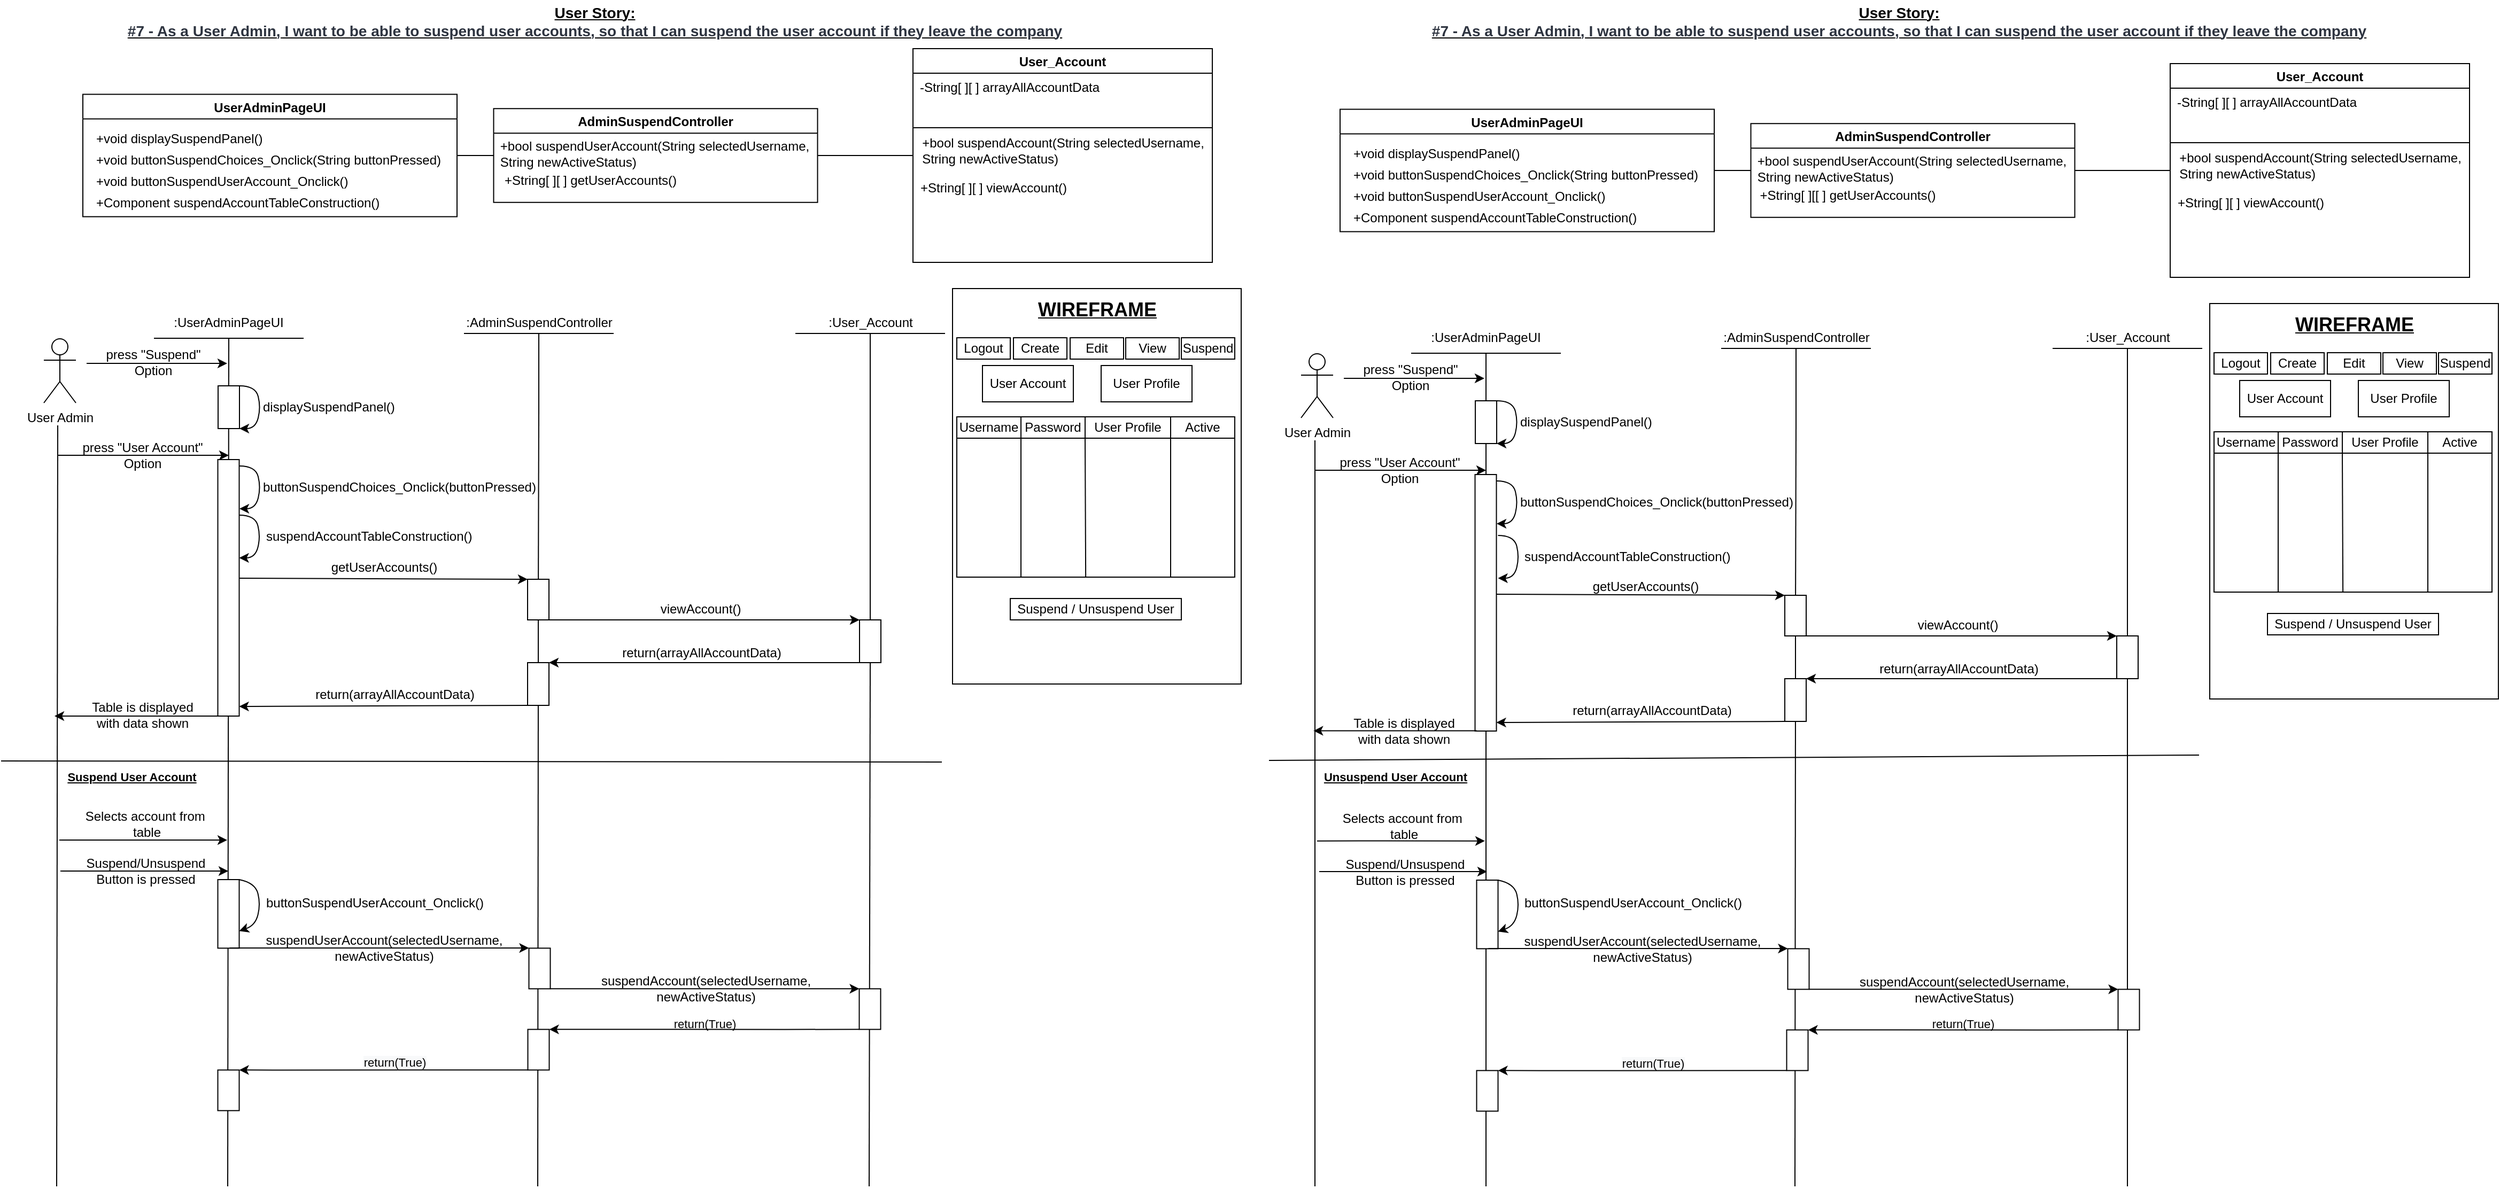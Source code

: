 <mxfile version="17.4.2" type="device"><diagram id="1YwtTbQ3Z7pTjlXF4-N0" name="Page-1"><mxGraphModel dx="1917" dy="1293" grid="1" gridSize="10" guides="1" tooltips="1" connect="1" arrows="1" fold="1" page="1" pageScale="1" pageWidth="1169" pageHeight="827" math="0" shadow="0"><root><mxCell id="0"/><mxCell id="1" parent="0"/><mxCell id="lbo1ZU1ED9_mDxwki7hF-27" value="" style="endArrow=none;html=1;rounded=0;entryX=0.5;entryY=0.982;entryDx=0;entryDy=0;entryPerimeter=0;" parent="1" target="2mpfqBum-VXEb8a90Y3f-54" edge="1"><mxGeometry width="50" height="50" relative="1" as="geometry"><mxPoint x="812" y="1120" as="sourcePoint"/><mxPoint x="813" y="321.64" as="targetPoint"/></mxGeometry></mxCell><mxCell id="lbo1ZU1ED9_mDxwki7hF-29" value="" style="endArrow=none;html=1;rounded=0;startArrow=none;" parent="1" target="2mpfqBum-VXEb8a90Y3f-57" edge="1"><mxGeometry width="50" height="50" relative="1" as="geometry"><mxPoint x="502" y="1120" as="sourcePoint"/><mxPoint x="502.509" y="539.0" as="targetPoint"/></mxGeometry></mxCell><mxCell id="FNsslEbhDlVYFLrhWBJ4-193" value="" style="endArrow=none;html=1;rounded=0;startArrow=none;" parent="1" source="2mpfqBum-VXEb8a90Y3f-49" edge="1"><mxGeometry width="50" height="50" relative="1" as="geometry"><mxPoint x="503" y="1530" as="sourcePoint"/><mxPoint x="503" y="392" as="targetPoint"/></mxGeometry></mxCell><mxCell id="haLUxBjH6cShnl7Ug6Ql-2" value="UserAdminPageUI" style="swimlane;" parent="1" vertex="1"><mxGeometry x="76.5" y="98.26" width="350" height="114.5" as="geometry"/></mxCell><mxCell id="haLUxBjH6cShnl7Ug6Ql-16" value="+void displaySuspendPanel()" style="text;html=1;align=left;verticalAlign=middle;resizable=0;points=[];autosize=1;strokeColor=none;fillColor=none;" parent="haLUxBjH6cShnl7Ug6Ql-2" vertex="1"><mxGeometry x="10" y="31.74" width="170" height="20" as="geometry"/></mxCell><mxCell id="FNsslEbhDlVYFLrhWBJ4-172" value="+void buttonSuspendUserAccount_Onclick()" style="text;html=1;align=left;verticalAlign=middle;resizable=0;points=[];autosize=1;strokeColor=none;fillColor=none;" parent="haLUxBjH6cShnl7Ug6Ql-2" vertex="1"><mxGeometry x="10" y="71.74" width="250" height="20" as="geometry"/></mxCell><mxCell id="ZnJsaOs-VbaiI1nwX9bL-1" value="+void buttonSuspendChoices_Onclick(String buttonPressed)" style="text;html=1;align=left;verticalAlign=middle;resizable=0;points=[];autosize=1;strokeColor=none;fillColor=none;" parent="haLUxBjH6cShnl7Ug6Ql-2" vertex="1"><mxGeometry x="10" y="51.74" width="340" height="20" as="geometry"/></mxCell><mxCell id="FNsslEbhDlVYFLrhWBJ4-34" value="+Component suspendAccountTableConstruction()" style="text;html=1;align=left;verticalAlign=middle;resizable=0;points=[];autosize=1;strokeColor=none;fillColor=none;" parent="haLUxBjH6cShnl7Ug6Ql-2" vertex="1"><mxGeometry x="10" y="91.74" width="280" height="20" as="geometry"/></mxCell><mxCell id="haLUxBjH6cShnl7Ug6Ql-3" value="AdminSuspendController" style="swimlane;" parent="1" vertex="1"><mxGeometry x="460.75" y="111.62" width="303" height="87.77" as="geometry"/></mxCell><mxCell id="FNsslEbhDlVYFLrhWBJ4-1" value="&lt;div style=&quot;text-align: left&quot;&gt;+bool suspendUserAccount(String selectedUsername,&lt;/div&gt;&lt;div style=&quot;text-align: left&quot;&gt;String newActiveStatus)&lt;/div&gt;" style="text;html=1;align=center;verticalAlign=middle;resizable=0;points=[];autosize=1;strokeColor=none;fillColor=none;" parent="haLUxBjH6cShnl7Ug6Ql-3" vertex="1"><mxGeometry y="27.75" width="300" height="30" as="geometry"/></mxCell><mxCell id="lbo1ZU1ED9_mDxwki7hF-7" value="&lt;div style=&quot;text-align: left&quot;&gt;+String[ ][ ] getUserAccounts()&lt;/div&gt;" style="text;html=1;align=center;verticalAlign=middle;resizable=0;points=[];autosize=1;strokeColor=none;fillColor=none;" parent="haLUxBjH6cShnl7Ug6Ql-3" vertex="1"><mxGeometry y="57.75" width="180" height="20" as="geometry"/></mxCell><mxCell id="haLUxBjH6cShnl7Ug6Ql-25" value="" style="endArrow=none;html=1;rounded=0;exitX=1;exitY=0.5;exitDx=0;exitDy=0;entryX=0;entryY=0.5;entryDx=0;entryDy=0;" parent="1" source="haLUxBjH6cShnl7Ug6Ql-2" target="haLUxBjH6cShnl7Ug6Ql-3" edge="1"><mxGeometry width="50" height="50" relative="1" as="geometry"><mxPoint x="570" y="371" as="sourcePoint"/><mxPoint x="620" y="321" as="targetPoint"/></mxGeometry></mxCell><mxCell id="haLUxBjH6cShnl7Ug6Ql-26" value="" style="endArrow=none;html=1;rounded=0;exitX=1;exitY=0.5;exitDx=0;exitDy=0;entryX=0;entryY=0.5;entryDx=0;entryDy=0;" parent="1" source="haLUxBjH6cShnl7Ug6Ql-3" target="lbo1ZU1ED9_mDxwki7hF-33" edge="1"><mxGeometry width="50" height="50" relative="1" as="geometry"><mxPoint x="570" y="191" as="sourcePoint"/><mxPoint x="850" y="156" as="targetPoint"/></mxGeometry></mxCell><mxCell id="haLUxBjH6cShnl7Ug6Ql-70" style="edgeStyle=orthogonalEdgeStyle;rounded=0;orthogonalLoop=1;jettySize=auto;html=1;" parent="1" edge="1"><mxGeometry relative="1" as="geometry"><mxPoint x="213" y="436" as="targetPoint"/><Array as="points"><mxPoint x="114.5" y="436"/><mxPoint x="114.5" y="436"/></Array><mxPoint x="53" y="436" as="sourcePoint"/></mxGeometry></mxCell><mxCell id="haLUxBjH6cShnl7Ug6Ql-27" value="User Admin" style="shape=umlActor;verticalLabelPosition=bottom;verticalAlign=top;html=1;outlineConnect=0;" parent="1" vertex="1"><mxGeometry x="40" y="327" width="30" height="60" as="geometry"/></mxCell><mxCell id="haLUxBjH6cShnl7Ug6Ql-29" value=":UserAdminPageUI" style="text;html=1;strokeColor=none;fillColor=none;align=center;verticalAlign=middle;whiteSpace=wrap;rounded=0;" parent="1" vertex="1"><mxGeometry x="183" y="297" width="60" height="30" as="geometry"/></mxCell><mxCell id="haLUxBjH6cShnl7Ug6Ql-30" value=":AdminSuspendController" style="text;html=1;align=center;verticalAlign=middle;resizable=0;points=[];autosize=1;strokeColor=none;fillColor=none;" parent="1" vertex="1"><mxGeometry x="428" y="302" width="150" height="20" as="geometry"/></mxCell><mxCell id="haLUxBjH6cShnl7Ug6Ql-31" value=":User_Account" style="text;html=1;align=center;verticalAlign=middle;resizable=0;points=[];autosize=1;strokeColor=none;fillColor=none;" parent="1" vertex="1"><mxGeometry x="768" y="302" width="90" height="20" as="geometry"/></mxCell><mxCell id="haLUxBjH6cShnl7Ug6Ql-32" value="" style="endArrow=none;html=1;rounded=0;" parent="1" edge="1"><mxGeometry width="50" height="50" relative="1" as="geometry"><mxPoint x="143" y="326.52" as="sourcePoint"/><mxPoint x="283" y="326.52" as="targetPoint"/></mxGeometry></mxCell><mxCell id="haLUxBjH6cShnl7Ug6Ql-33" value="" style="endArrow=none;html=1;rounded=0;" parent="1" edge="1"><mxGeometry width="50" height="50" relative="1" as="geometry"><mxPoint x="433" y="322" as="sourcePoint"/><mxPoint x="573" y="322" as="targetPoint"/></mxGeometry></mxCell><mxCell id="haLUxBjH6cShnl7Ug6Ql-34" value="" style="endArrow=none;html=1;rounded=0;" parent="1" edge="1"><mxGeometry width="50" height="50" relative="1" as="geometry"><mxPoint x="743" y="322" as="sourcePoint"/><mxPoint x="883" y="322" as="targetPoint"/></mxGeometry></mxCell><mxCell id="haLUxBjH6cShnl7Ug6Ql-57" value="" style="endArrow=none;html=1;rounded=0;entryX=0.5;entryY=0.982;entryDx=0;entryDy=0;entryPerimeter=0;startArrow=none;" parent="1" source="2mpfqBum-VXEb8a90Y3f-54" target="haLUxBjH6cShnl7Ug6Ql-31" edge="1"><mxGeometry width="50" height="50" relative="1" as="geometry"><mxPoint x="813" y="1530" as="sourcePoint"/><mxPoint x="813" y="327" as="targetPoint"/></mxGeometry></mxCell><mxCell id="wWWZvd4En1-HustH4XMh-6" value="press &quot;User Account&quot;&lt;br&gt;Option&lt;br&gt;" style="text;html=1;align=center;verticalAlign=middle;resizable=0;points=[];autosize=1;strokeColor=none;fillColor=none;" parent="1" vertex="1"><mxGeometry x="66.5" y="421" width="130" height="30" as="geometry"/></mxCell><mxCell id="wWWZvd4En1-HustH4XMh-27" value="" style="endArrow=none;html=1;rounded=0;fontSize=17;" parent="1" edge="1"><mxGeometry width="50" height="50" relative="1" as="geometry"><mxPoint x="212" y="1120" as="sourcePoint"/><mxPoint x="213" y="327" as="targetPoint"/></mxGeometry></mxCell><mxCell id="3snV8VC3OuR5L-uNEUc_-1" value="" style="curved=1;endArrow=classic;html=1;rounded=0;entryX=1;entryY=1;entryDx=0;entryDy=0;exitX=1;exitY=0;exitDx=0;exitDy=0;" parent="1" edge="1"><mxGeometry width="50" height="50" relative="1" as="geometry"><mxPoint x="223" y="446" as="sourcePoint"/><mxPoint x="223" y="486" as="targetPoint"/><Array as="points"><mxPoint x="238" y="446"/><mxPoint x="243" y="466"/><mxPoint x="238" y="486"/></Array></mxGeometry></mxCell><mxCell id="3snV8VC3OuR5L-uNEUc_-6" value="buttonSuspendChoices_Onclick(buttonPressed)" style="text;html=1;align=left;verticalAlign=middle;resizable=0;points=[];autosize=1;strokeColor=none;fillColor=none;" parent="1" vertex="1"><mxGeometry x="243" y="456" width="270" height="20" as="geometry"/></mxCell><mxCell id="3snV8VC3OuR5L-uNEUc_-22" value="" style="endArrow=none;html=1;rounded=0;startArrow=none;" parent="1" edge="1"><mxGeometry width="50" height="50" relative="1" as="geometry"><mxPoint x="503" y="397" as="sourcePoint"/><mxPoint x="503" y="322" as="targetPoint"/></mxGeometry></mxCell><mxCell id="FNsslEbhDlVYFLrhWBJ4-60" value="" style="endArrow=none;html=1;rounded=0;fontSize=13;" parent="1" edge="1"><mxGeometry width="50" height="50" relative="1" as="geometry"><mxPoint x="52" y="1120" as="sourcePoint"/><mxPoint x="53" y="408" as="targetPoint"/></mxGeometry></mxCell><mxCell id="FNsslEbhDlVYFLrhWBJ4-95" value="" style="curved=1;endArrow=classic;html=1;rounded=0;entryX=1;entryY=0.75;entryDx=0;entryDy=0;exitX=1;exitY=0;exitDx=0;exitDy=0;" parent="1" source="FNsslEbhDlVYFLrhWBJ4-96" target="FNsslEbhDlVYFLrhWBJ4-96" edge="1"><mxGeometry width="50" height="50" relative="1" as="geometry"><mxPoint x="217.75" y="896" as="sourcePoint"/><mxPoint x="267.75" y="846" as="targetPoint"/><Array as="points"><mxPoint x="237.75" y="836"/><mxPoint x="242.75" y="856"/><mxPoint x="237.75" y="876"/></Array></mxGeometry></mxCell><mxCell id="FNsslEbhDlVYFLrhWBJ4-96" value="" style="rounded=0;whiteSpace=wrap;html=1;" parent="1" vertex="1"><mxGeometry x="202.75" y="833" width="20" height="64.17" as="geometry"/></mxCell><mxCell id="FNsslEbhDlVYFLrhWBJ4-97" value="buttonSuspendUserAccount_Onclick()" style="text;html=1;align=left;verticalAlign=middle;resizable=0;points=[];autosize=1;strokeColor=none;fillColor=none;" parent="1" vertex="1"><mxGeometry x="245.75" y="844.83" width="220" height="20" as="geometry"/></mxCell><mxCell id="FNsslEbhDlVYFLrhWBJ4-100" value="" style="endArrow=classic;html=1;rounded=0;entryX=0;entryY=0;entryDx=0;entryDy=0;" parent="1" edge="1"><mxGeometry width="50" height="50" relative="1" as="geometry"><mxPoint x="213.75" y="897.0" as="sourcePoint"/><mxPoint x="493.75" y="897.0" as="targetPoint"/></mxGeometry></mxCell><mxCell id="FNsslEbhDlVYFLrhWBJ4-101" value="suspendUserAccount(selectedUsername,&lt;br&gt;newActiveStatus)" style="text;html=1;align=center;verticalAlign=middle;resizable=0;points=[];autosize=1;strokeColor=none;fillColor=none;" parent="1" vertex="1"><mxGeometry x="237.75" y="882.0" width="240" height="30" as="geometry"/></mxCell><mxCell id="FNsslEbhDlVYFLrhWBJ4-103" value="" style="endArrow=classic;html=1;rounded=0;entryX=0;entryY=0;entryDx=0;entryDy=0;exitX=1;exitY=1;exitDx=0;exitDy=0;" parent="1" source="FNsslEbhDlVYFLrhWBJ4-102" target="FNsslEbhDlVYFLrhWBJ4-105" edge="1"><mxGeometry width="50" height="50" relative="1" as="geometry"><mxPoint x="523.75" y="936.0" as="sourcePoint"/><mxPoint x="803.75" y="936.0" as="targetPoint"/></mxGeometry></mxCell><mxCell id="FNsslEbhDlVYFLrhWBJ4-104" value="&lt;div style=&quot;font-size: 11px&quot;&gt;&lt;div style=&quot;font-size: 12px ; text-align: left&quot;&gt;suspendAccount(selectedUsername,&lt;br&gt;&lt;/div&gt;&lt;div style=&quot;font-size: 12px&quot;&gt;newActiveStatus)&lt;/div&gt;&lt;/div&gt;" style="text;html=1;align=center;verticalAlign=middle;resizable=0;points=[];autosize=1;strokeColor=none;fillColor=none;" parent="1" vertex="1"><mxGeometry x="553.75" y="920.0" width="210" height="30" as="geometry"/></mxCell><mxCell id="FNsslEbhDlVYFLrhWBJ4-102" value="" style="rounded=0;whiteSpace=wrap;html=1;" parent="1" vertex="1"><mxGeometry x="493.75" y="897.17" width="20" height="38" as="geometry"/></mxCell><mxCell id="FNsslEbhDlVYFLrhWBJ4-107" style="edgeStyle=orthogonalEdgeStyle;rounded=0;orthogonalLoop=1;jettySize=auto;html=1;exitX=0;exitY=1;exitDx=0;exitDy=0;entryX=1;entryY=0;entryDx=0;entryDy=0;fontSize=13;" parent="1" source="FNsslEbhDlVYFLrhWBJ4-105" target="FNsslEbhDlVYFLrhWBJ4-106" edge="1"><mxGeometry relative="1" as="geometry"><Array as="points"><mxPoint x="732.75" y="973"/><mxPoint x="732.75" y="973"/></Array></mxGeometry></mxCell><mxCell id="FNsslEbhDlVYFLrhWBJ4-105" value="" style="rounded=0;whiteSpace=wrap;html=1;" parent="1" vertex="1"><mxGeometry x="802.75" y="935.17" width="20" height="38" as="geometry"/></mxCell><mxCell id="FNsslEbhDlVYFLrhWBJ4-106" value="" style="rounded=0;whiteSpace=wrap;html=1;" parent="1" vertex="1"><mxGeometry x="492.75" y="973.17" width="20" height="38" as="geometry"/></mxCell><mxCell id="FNsslEbhDlVYFLrhWBJ4-108" value="&lt;font style=&quot;font-size: 11px&quot;&gt;return(True)&lt;/font&gt;" style="text;html=1;align=center;verticalAlign=middle;resizable=0;points=[];autosize=1;strokeColor=none;fillColor=none;fontSize=13;" parent="1" vertex="1"><mxGeometry x="622.75" y="956.83" width="70" height="20" as="geometry"/></mxCell><mxCell id="FNsslEbhDlVYFLrhWBJ4-109" style="edgeStyle=orthogonalEdgeStyle;rounded=0;orthogonalLoop=1;jettySize=auto;html=1;exitX=0;exitY=1;exitDx=0;exitDy=0;entryX=1;entryY=0;entryDx=0;entryDy=0;fontSize=13;" parent="1" source="FNsslEbhDlVYFLrhWBJ4-106" target="FNsslEbhDlVYFLrhWBJ4-110" edge="1"><mxGeometry relative="1" as="geometry"><mxPoint x="513.75" y="1016.17" as="sourcePoint"/><Array as="points"><mxPoint x="262.75" y="1011"/><mxPoint x="262.75" y="1011"/></Array></mxGeometry></mxCell><mxCell id="FNsslEbhDlVYFLrhWBJ4-110" value="" style="rounded=0;whiteSpace=wrap;html=1;" parent="1" vertex="1"><mxGeometry x="202.75" y="1011.17" width="20" height="38" as="geometry"/></mxCell><mxCell id="FNsslEbhDlVYFLrhWBJ4-111" value="&#10;&#10;&lt;span style=&quot;color: rgb(0, 0, 0); font-family: helvetica; font-size: 11px; font-style: normal; font-weight: 400; letter-spacing: normal; text-align: center; text-indent: 0px; text-transform: none; word-spacing: 0px; background-color: rgb(248, 249, 250); display: inline; float: none;&quot;&gt;return(True)&lt;/span&gt;&#10;&#10;" style="text;html=1;align=center;verticalAlign=middle;resizable=0;points=[];autosize=1;strokeColor=none;fillColor=none;fontSize=13;" parent="1" vertex="1"><mxGeometry x="332.75" y="968.17" width="70" height="70" as="geometry"/></mxCell><mxCell id="2mpfqBum-VXEb8a90Y3f-1" style="edgeStyle=orthogonalEdgeStyle;rounded=0;orthogonalLoop=1;jettySize=auto;html=1;" parent="1" edge="1"><mxGeometry relative="1" as="geometry"><mxPoint x="211.5" y="796" as="targetPoint"/><Array as="points"><mxPoint x="118.5" y="796.0"/><mxPoint x="118.5" y="796.0"/></Array><mxPoint x="54.5" y="796" as="sourcePoint"/></mxGeometry></mxCell><mxCell id="2mpfqBum-VXEb8a90Y3f-2" value="Selects account from&amp;nbsp;&lt;br&gt;table" style="text;html=1;align=center;verticalAlign=middle;resizable=0;points=[];autosize=1;strokeColor=none;fillColor=none;" parent="1" vertex="1"><mxGeometry x="70.5" y="766" width="130" height="30" as="geometry"/></mxCell><mxCell id="2mpfqBum-VXEb8a90Y3f-47" value="" style="endArrow=classic;html=1;rounded=0;entryX=0;entryY=0;entryDx=0;entryDy=0;exitX=1;exitY=0.25;exitDx=0;exitDy=0;" parent="1" target="2mpfqBum-VXEb8a90Y3f-49" edge="1"><mxGeometry width="50" height="50" relative="1" as="geometry"><mxPoint x="222.75" y="551" as="sourcePoint"/><mxPoint x="490.75" y="585.83" as="targetPoint"/></mxGeometry></mxCell><mxCell id="2mpfqBum-VXEb8a90Y3f-48" value="getUserAccounts()" style="text;html=1;align=center;verticalAlign=middle;resizable=0;points=[];autosize=1;strokeColor=none;fillColor=none;" parent="1" vertex="1"><mxGeometry x="302.75" y="531" width="110" height="20" as="geometry"/></mxCell><mxCell id="2mpfqBum-VXEb8a90Y3f-50" value="" style="endArrow=classic;html=1;rounded=0;exitX=0;exitY=1;exitDx=0;exitDy=0;entryX=1;entryY=0.75;entryDx=0;entryDy=0;" parent="1" source="2mpfqBum-VXEb8a90Y3f-57" edge="1"><mxGeometry width="50" height="50" relative="1" as="geometry"><mxPoint x="477.5" y="681.0" as="sourcePoint"/><mxPoint x="222.75" y="671" as="targetPoint"/></mxGeometry></mxCell><mxCell id="2mpfqBum-VXEb8a90Y3f-51" value="return(arrayAllAccountData)" style="text;html=1;align=center;verticalAlign=middle;resizable=0;points=[];autosize=1;strokeColor=none;fillColor=none;" parent="1" vertex="1"><mxGeometry x="287.75" y="650.0" width="160" height="20" as="geometry"/></mxCell><mxCell id="2mpfqBum-VXEb8a90Y3f-52" value="" style="endArrow=classic;html=1;rounded=0;entryX=0;entryY=0;entryDx=0;entryDy=0;exitX=1;exitY=1;exitDx=0;exitDy=0;" parent="1" source="2mpfqBum-VXEb8a90Y3f-49" target="2mpfqBum-VXEb8a90Y3f-54" edge="1"><mxGeometry width="50" height="50" relative="1" as="geometry"><mxPoint x="513.5" y="650" as="sourcePoint"/><mxPoint x="803.5" y="650" as="targetPoint"/></mxGeometry></mxCell><mxCell id="2mpfqBum-VXEb8a90Y3f-53" value="viewAccount()" style="text;html=1;align=center;verticalAlign=middle;resizable=0;points=[];autosize=1;strokeColor=none;fillColor=none;" parent="1" vertex="1"><mxGeometry x="608.5" y="570.0" width="90" height="20" as="geometry"/></mxCell><mxCell id="2mpfqBum-VXEb8a90Y3f-55" value="" style="endArrow=classic;html=1;rounded=0;exitX=0;exitY=1;exitDx=0;exitDy=0;entryX=1;entryY=0;entryDx=0;entryDy=0;" parent="1" source="2mpfqBum-VXEb8a90Y3f-54" target="2mpfqBum-VXEb8a90Y3f-57" edge="1"><mxGeometry width="50" height="50" relative="1" as="geometry"><mxPoint x="803.75" y="629.17" as="sourcePoint"/><mxPoint x="513.75" y="629.17" as="targetPoint"/></mxGeometry></mxCell><mxCell id="2mpfqBum-VXEb8a90Y3f-56" value="return(arrayAllAccountData)" style="text;html=1;align=center;verticalAlign=middle;resizable=0;points=[];autosize=1;strokeColor=none;fillColor=none;" parent="1" vertex="1"><mxGeometry x="574.75" y="611.0" width="160" height="20" as="geometry"/></mxCell><mxCell id="2mpfqBum-VXEb8a90Y3f-59" value="" style="rounded=0;whiteSpace=wrap;html=1;" parent="1" vertex="1"><mxGeometry x="202.75" y="440" width="20" height="240" as="geometry"/></mxCell><mxCell id="2mpfqBum-VXEb8a90Y3f-60" value="suspendAccountTableConstruction()" style="text;html=1;align=left;verticalAlign=middle;resizable=0;points=[];autosize=1;strokeColor=none;fillColor=none;" parent="1" vertex="1"><mxGeometry x="245.5" y="502.0" width="210" height="20" as="geometry"/></mxCell><mxCell id="WkKLto6Z78YqQwwTxQ2r-4" value="" style="curved=1;endArrow=classic;html=1;rounded=0;entryX=1;entryY=1;entryDx=0;entryDy=0;exitX=1;exitY=0;exitDx=0;exitDy=0;" parent="1" source="WkKLto6Z78YqQwwTxQ2r-5" target="WkKLto6Z78YqQwwTxQ2r-5" edge="1"><mxGeometry width="50" height="50" relative="1" as="geometry"><mxPoint x="218" y="431" as="sourcePoint"/><mxPoint x="268" y="381" as="targetPoint"/><Array as="points"><mxPoint x="238" y="371"/><mxPoint x="243" y="391"/><mxPoint x="238" y="411"/></Array></mxGeometry></mxCell><mxCell id="WkKLto6Z78YqQwwTxQ2r-5" value="" style="rounded=0;whiteSpace=wrap;html=1;" parent="1" vertex="1"><mxGeometry x="203" y="371" width="20" height="40" as="geometry"/></mxCell><mxCell id="WkKLto6Z78YqQwwTxQ2r-6" value="displaySuspendPanel()" style="text;html=1;align=left;verticalAlign=middle;resizable=0;points=[];autosize=1;strokeColor=none;fillColor=none;" parent="1" vertex="1"><mxGeometry x="243" y="381" width="140" height="20" as="geometry"/></mxCell><mxCell id="WkKLto6Z78YqQwwTxQ2r-11" value="" style="endArrow=none;html=1;rounded=0;" parent="1" edge="1"><mxGeometry width="50" height="50" relative="1" as="geometry"><mxPoint y="722" as="sourcePoint"/><mxPoint x="880" y="723" as="targetPoint"/></mxGeometry></mxCell><mxCell id="WkKLto6Z78YqQwwTxQ2r-12" value="&lt;b&gt;&lt;u&gt;Suspend User Account&lt;/u&gt;&lt;/b&gt;" style="text;html=1;align=center;verticalAlign=middle;resizable=0;points=[];autosize=1;strokeColor=none;fillColor=none;fontSize=11;" parent="1" vertex="1"><mxGeometry x="52" y="726.5" width="140" height="20" as="geometry"/></mxCell><mxCell id="WkKLto6Z78YqQwwTxQ2r-13" style="edgeStyle=orthogonalEdgeStyle;rounded=0;orthogonalLoop=1;jettySize=auto;html=1;" parent="1" edge="1"><mxGeometry relative="1" as="geometry"><mxPoint x="212.5" y="825" as="targetPoint"/><Array as="points"><mxPoint x="119.5" y="825.0"/><mxPoint x="119.5" y="825.0"/></Array><mxPoint x="55.5" y="825" as="sourcePoint"/></mxGeometry></mxCell><mxCell id="WkKLto6Z78YqQwwTxQ2r-14" value="Suspend/Unsuspend&lt;br&gt;Button is pressed" style="text;html=1;align=center;verticalAlign=middle;resizable=0;points=[];autosize=1;strokeColor=none;fillColor=none;" parent="1" vertex="1"><mxGeometry x="70" y="810" width="130" height="30" as="geometry"/></mxCell><mxCell id="WkKLto6Z78YqQwwTxQ2r-40" value="&lt;b&gt;&lt;u&gt;&lt;font style=&quot;font-size: 14px&quot;&gt;User Story:&lt;/font&gt;&lt;br&gt;&lt;span style=&quot;color: rgb(46 , 52 , 64) ; font-family: , &amp;#34;arial&amp;#34; , &amp;#34;helvetica&amp;#34; , sans-serif ; font-size: 14px ; background-color: rgb(255 , 255 , 255)&quot;&gt;#7 - As a User Admin, I want to be able to suspend user accounts, so that I can suspend the user account if they leave the company&lt;/span&gt;&lt;font style=&quot;font-size: 14px&quot;&gt;&lt;br&gt;&lt;/font&gt;&lt;/u&gt;&lt;/b&gt;" style="text;html=1;align=center;verticalAlign=middle;resizable=0;points=[];autosize=1;strokeColor=none;fillColor=none;" parent="1" vertex="1"><mxGeometry x="110" y="10" width="890" height="40" as="geometry"/></mxCell><mxCell id="lbo1ZU1ED9_mDxwki7hF-1" value="press &quot;Suspend&quot;&lt;br&gt;Option" style="text;html=1;align=center;verticalAlign=middle;resizable=0;points=[];autosize=1;strokeColor=none;fillColor=none;" parent="1" vertex="1"><mxGeometry x="92" y="334" width="100" height="30" as="geometry"/></mxCell><mxCell id="lbo1ZU1ED9_mDxwki7hF-5" style="edgeStyle=orthogonalEdgeStyle;rounded=0;orthogonalLoop=1;jettySize=auto;html=1;" parent="1" edge="1"><mxGeometry relative="1" as="geometry"><mxPoint x="211.5" y="350" as="targetPoint"/><Array as="points"><mxPoint x="113" y="350"/><mxPoint x="113" y="350"/></Array><mxPoint x="80" y="350" as="sourcePoint"/></mxGeometry></mxCell><mxCell id="2mpfqBum-VXEb8a90Y3f-49" value="" style="rounded=0;whiteSpace=wrap;html=1;" parent="1" vertex="1"><mxGeometry x="492.5" y="552.0" width="20" height="38" as="geometry"/></mxCell><mxCell id="lbo1ZU1ED9_mDxwki7hF-26" value="" style="endArrow=none;html=1;rounded=0;startArrow=none;" parent="1" source="2mpfqBum-VXEb8a90Y3f-57" target="2mpfqBum-VXEb8a90Y3f-49" edge="1"><mxGeometry width="50" height="50" relative="1" as="geometry"><mxPoint x="503" y="1581" as="sourcePoint"/><mxPoint x="503" y="443" as="targetPoint"/></mxGeometry></mxCell><mxCell id="2mpfqBum-VXEb8a90Y3f-54" value="" style="rounded=0;whiteSpace=wrap;html=1;" parent="1" vertex="1"><mxGeometry x="803" y="590.0" width="20" height="40" as="geometry"/></mxCell><mxCell id="2mpfqBum-VXEb8a90Y3f-57" value="" style="rounded=0;whiteSpace=wrap;html=1;" parent="1" vertex="1"><mxGeometry x="492.5" y="630.0" width="20" height="40" as="geometry"/></mxCell><mxCell id="lbo1ZU1ED9_mDxwki7hF-30" value="" style="curved=1;endArrow=classic;html=1;rounded=0;entryX=1;entryY=1;entryDx=0;entryDy=0;exitX=1;exitY=0;exitDx=0;exitDy=0;" parent="1" edge="1"><mxGeometry width="50" height="50" relative="1" as="geometry"><mxPoint x="222.75" y="492" as="sourcePoint"/><mxPoint x="222.75" y="532" as="targetPoint"/><Array as="points"><mxPoint x="237.75" y="492"/><mxPoint x="242.75" y="512"/><mxPoint x="237.75" y="532"/></Array></mxGeometry></mxCell><mxCell id="lbo1ZU1ED9_mDxwki7hF-33" value="User_Account" style="swimlane;" parent="1" vertex="1"><mxGeometry x="853" y="55.51" width="280" height="200" as="geometry"/></mxCell><mxCell id="lbo1ZU1ED9_mDxwki7hF-34" value="&lt;div style=&quot;text-align: left&quot;&gt;-String[ ][ ] arrayAllAccountData&lt;/div&gt;" style="text;html=1;align=center;verticalAlign=middle;resizable=0;points=[];autosize=1;strokeColor=none;fillColor=none;" parent="lbo1ZU1ED9_mDxwki7hF-33" vertex="1"><mxGeometry y="26.88" width="180" height="20" as="geometry"/></mxCell><mxCell id="lbo1ZU1ED9_mDxwki7hF-40" value="&lt;div style=&quot;text-align: left&quot;&gt;+bool suspendAccount(String selectedUsername,&lt;/div&gt;&lt;div style=&quot;text-align: left&quot;&gt;String newActiveStatus)&lt;/div&gt;" style="text;html=1;align=center;verticalAlign=middle;resizable=0;points=[];autosize=1;strokeColor=none;fillColor=none;" parent="lbo1ZU1ED9_mDxwki7hF-33" vertex="1"><mxGeometry y="80" width="280" height="30" as="geometry"/></mxCell><mxCell id="lbo1ZU1ED9_mDxwki7hF-35" value="&lt;div style=&quot;text-align: left&quot;&gt;+String[ ][ ] viewAccount()&lt;/div&gt;" style="text;html=1;align=center;verticalAlign=middle;resizable=0;points=[];autosize=1;strokeColor=none;fillColor=none;" parent="lbo1ZU1ED9_mDxwki7hF-33" vertex="1"><mxGeometry y="120" width="150" height="20" as="geometry"/></mxCell><mxCell id="lbo1ZU1ED9_mDxwki7hF-39" value="" style="endArrow=none;html=1;rounded=0;startArrow=none;" parent="lbo1ZU1ED9_mDxwki7hF-33" edge="1"><mxGeometry width="50" height="50" relative="1" as="geometry"><mxPoint y="74" as="sourcePoint"/><mxPoint x="280" y="74" as="targetPoint"/></mxGeometry></mxCell><mxCell id="lbo1ZU1ED9_mDxwki7hF-63" value="" style="group" parent="1" vertex="1" connectable="0"><mxGeometry x="890" y="280" width="270" height="370" as="geometry"/></mxCell><mxCell id="haLUxBjH6cShnl7Ug6Ql-109" value="" style="rounded=0;whiteSpace=wrap;html=1;" parent="lbo1ZU1ED9_mDxwki7hF-63" vertex="1"><mxGeometry width="270" height="370" as="geometry"/></mxCell><mxCell id="3snV8VC3OuR5L-uNEUc_-36" value="" style="rounded=0;whiteSpace=wrap;html=1;labelBackgroundColor=#FFFFFF;fillColor=none;" parent="lbo1ZU1ED9_mDxwki7hF-63" vertex="1"><mxGeometry x="4" y="120" width="260" height="150" as="geometry"/></mxCell><mxCell id="haLUxBjH6cShnl7Ug6Ql-110" value="Logout" style="rounded=0;whiteSpace=wrap;html=1;" parent="lbo1ZU1ED9_mDxwki7hF-63" vertex="1"><mxGeometry x="4" y="46" width="50" height="20" as="geometry"/></mxCell><mxCell id="haLUxBjH6cShnl7Ug6Ql-111" value="Create" style="rounded=0;whiteSpace=wrap;html=1;" parent="lbo1ZU1ED9_mDxwki7hF-63" vertex="1"><mxGeometry x="57" y="46" width="50" height="20" as="geometry"/></mxCell><mxCell id="haLUxBjH6cShnl7Ug6Ql-112" value="Edit&lt;span style=&quot;color: rgba(0 , 0 , 0 , 0) ; font-family: monospace ; font-size: 0px&quot;&gt;%3CmxGraphModel%3E%3Croot%3E%3CmxCell%20id%3D%220%22%2F%3E%3CmxCell%20id%3D%221%22%20parent%3D%220%22%2F%3E%3CmxCell%20id%3D%222%22%20value%3D%22Create%22%20style%3D%22rounded%3D0%3BwhiteSpace%3Dwrap%3Bhtml%3D1%3B%22%20vertex%3D%221%22%20parent%3D%221%22%3E%3CmxGeometry%20x%3D%22966%22%20y%3D%2246%22%20width%3D%2270%22%20height%3D%2220%22%20as%3D%22geometry%22%2F%3E%3C%2FmxCell%3E%3C%2Froot%3E%3C%2FmxGraphModel%3E&lt;/span&gt;" style="rounded=0;whiteSpace=wrap;html=1;" parent="lbo1ZU1ED9_mDxwki7hF-63" vertex="1"><mxGeometry x="110" y="46" width="50" height="20" as="geometry"/></mxCell><mxCell id="haLUxBjH6cShnl7Ug6Ql-115" value="View" style="rounded=0;whiteSpace=wrap;html=1;" parent="lbo1ZU1ED9_mDxwki7hF-63" vertex="1"><mxGeometry x="162" y="46" width="50" height="20" as="geometry"/></mxCell><mxCell id="haLUxBjH6cShnl7Ug6Ql-116" value="Suspend" style="rounded=0;whiteSpace=wrap;html=1;" parent="lbo1ZU1ED9_mDxwki7hF-63" vertex="1"><mxGeometry x="214" y="46" width="50" height="20" as="geometry"/></mxCell><mxCell id="haLUxBjH6cShnl7Ug6Ql-124" value="&lt;b&gt;&lt;u&gt;&lt;font style=&quot;font-size: 18px&quot;&gt;WIREFRAME&lt;/font&gt;&lt;/u&gt;&lt;/b&gt;" style="text;html=1;align=center;verticalAlign=middle;resizable=0;points=[];autosize=1;strokeColor=none;fillColor=none;" parent="lbo1ZU1ED9_mDxwki7hF-63" vertex="1"><mxGeometry x="70" y="10" width="130" height="20" as="geometry"/></mxCell><mxCell id="3snV8VC3OuR5L-uNEUc_-37" value="Suspend / Unsuspend User" style="rounded=0;whiteSpace=wrap;html=1;" parent="lbo1ZU1ED9_mDxwki7hF-63" vertex="1"><mxGeometry x="54" y="290" width="160" height="20" as="geometry"/></mxCell><mxCell id="3snV8VC3OuR5L-uNEUc_-39" value="Username" style="text;html=1;strokeColor=default;fillColor=none;align=center;verticalAlign=middle;whiteSpace=wrap;rounded=0;labelBackgroundColor=#FFFFFF;" parent="lbo1ZU1ED9_mDxwki7hF-63" vertex="1"><mxGeometry x="4" y="120" width="60" height="20" as="geometry"/></mxCell><mxCell id="3snV8VC3OuR5L-uNEUc_-40" value="Password" style="text;html=1;strokeColor=default;fillColor=none;align=center;verticalAlign=middle;whiteSpace=wrap;rounded=0;labelBackgroundColor=#FFFFFF;" parent="lbo1ZU1ED9_mDxwki7hF-63" vertex="1"><mxGeometry x="64" y="120" width="60" height="20" as="geometry"/></mxCell><mxCell id="3snV8VC3OuR5L-uNEUc_-41" value="User Profile" style="text;html=1;strokeColor=default;fillColor=none;align=center;verticalAlign=middle;whiteSpace=wrap;rounded=0;labelBackgroundColor=#FFFFFF;" parent="lbo1ZU1ED9_mDxwki7hF-63" vertex="1"><mxGeometry x="124" y="120" width="80" height="20" as="geometry"/></mxCell><mxCell id="3snV8VC3OuR5L-uNEUc_-42" value="Active" style="text;html=1;strokeColor=default;fillColor=none;align=center;verticalAlign=middle;whiteSpace=wrap;rounded=0;labelBackgroundColor=#FFFFFF;" parent="lbo1ZU1ED9_mDxwki7hF-63" vertex="1"><mxGeometry x="204" y="120" width="60" height="20" as="geometry"/></mxCell><mxCell id="3snV8VC3OuR5L-uNEUc_-43" value="" style="endArrow=none;html=1;rounded=0;entryX=0;entryY=1;entryDx=0;entryDy=0;" parent="lbo1ZU1ED9_mDxwki7hF-63" target="3snV8VC3OuR5L-uNEUc_-40" edge="1"><mxGeometry width="50" height="50" relative="1" as="geometry"><mxPoint x="64" y="270" as="sourcePoint"/><mxPoint x="70" y="164.17" as="targetPoint"/></mxGeometry></mxCell><mxCell id="3snV8VC3OuR5L-uNEUc_-44" value="" style="endArrow=none;html=1;rounded=0;entryX=0;entryY=1;entryDx=0;entryDy=0;" parent="lbo1ZU1ED9_mDxwki7hF-63" target="3snV8VC3OuR5L-uNEUc_-41" edge="1"><mxGeometry width="50" height="50" relative="1" as="geometry"><mxPoint x="124.57" y="270" as="sourcePoint"/><mxPoint x="124.57" y="140" as="targetPoint"/></mxGeometry></mxCell><mxCell id="3snV8VC3OuR5L-uNEUc_-45" value="" style="endArrow=none;html=1;rounded=0;entryX=0;entryY=1;entryDx=0;entryDy=0;" parent="lbo1ZU1ED9_mDxwki7hF-63" edge="1"><mxGeometry width="50" height="50" relative="1" as="geometry"><mxPoint x="204.0" y="270" as="sourcePoint"/><mxPoint x="204.0" y="140" as="targetPoint"/></mxGeometry></mxCell><mxCell id="lbo1ZU1ED9_mDxwki7hF-61" value="User Account" style="rounded=0;whiteSpace=wrap;html=1;" parent="lbo1ZU1ED9_mDxwki7hF-63" vertex="1"><mxGeometry x="28" y="72" width="85" height="34" as="geometry"/></mxCell><mxCell id="lbo1ZU1ED9_mDxwki7hF-62" value="User Profile" style="rounded=0;whiteSpace=wrap;html=1;" parent="lbo1ZU1ED9_mDxwki7hF-63" vertex="1"><mxGeometry x="139" y="72" width="85" height="34" as="geometry"/></mxCell><mxCell id="lbo1ZU1ED9_mDxwki7hF-64" value="" style="endArrow=none;html=1;rounded=0;entryX=0.5;entryY=0.982;entryDx=0;entryDy=0;entryPerimeter=0;" parent="1" target="lbo1ZU1ED9_mDxwki7hF-136" edge="1"><mxGeometry width="50" height="50" relative="1" as="geometry"><mxPoint x="1989" y="1120" as="sourcePoint"/><mxPoint x="1989" y="335.64" as="targetPoint"/></mxGeometry></mxCell><mxCell id="lbo1ZU1ED9_mDxwki7hF-65" value="" style="endArrow=none;html=1;rounded=0;startArrow=none;" parent="1" target="lbo1ZU1ED9_mDxwki7hF-137" edge="1"><mxGeometry width="50" height="50" relative="1" as="geometry"><mxPoint x="1678" y="1120" as="sourcePoint"/><mxPoint x="1678.509" y="553.0" as="targetPoint"/></mxGeometry></mxCell><mxCell id="lbo1ZU1ED9_mDxwki7hF-66" value="" style="endArrow=none;html=1;rounded=0;startArrow=none;" parent="1" source="lbo1ZU1ED9_mDxwki7hF-134" edge="1"><mxGeometry width="50" height="50" relative="1" as="geometry"><mxPoint x="1679" y="1544" as="sourcePoint"/><mxPoint x="1679" y="406" as="targetPoint"/></mxGeometry></mxCell><mxCell id="lbo1ZU1ED9_mDxwki7hF-67" value="UserAdminPageUI" style="swimlane;" parent="1" vertex="1"><mxGeometry x="1252.5" y="112.26" width="350" height="114.5" as="geometry"/></mxCell><mxCell id="lbo1ZU1ED9_mDxwki7hF-68" value="+void displaySuspendPanel()" style="text;html=1;align=left;verticalAlign=middle;resizable=0;points=[];autosize=1;strokeColor=none;fillColor=none;" parent="lbo1ZU1ED9_mDxwki7hF-67" vertex="1"><mxGeometry x="10" y="31.74" width="170" height="20" as="geometry"/></mxCell><mxCell id="lbo1ZU1ED9_mDxwki7hF-69" value="+void buttonSuspendUserAccount_Onclick()" style="text;html=1;align=left;verticalAlign=middle;resizable=0;points=[];autosize=1;strokeColor=none;fillColor=none;" parent="lbo1ZU1ED9_mDxwki7hF-67" vertex="1"><mxGeometry x="10" y="71.74" width="250" height="20" as="geometry"/></mxCell><mxCell id="lbo1ZU1ED9_mDxwki7hF-70" value="+void buttonSuspendChoices_Onclick(String buttonPressed)" style="text;html=1;align=left;verticalAlign=middle;resizable=0;points=[];autosize=1;strokeColor=none;fillColor=none;" parent="lbo1ZU1ED9_mDxwki7hF-67" vertex="1"><mxGeometry x="10" y="51.74" width="340" height="20" as="geometry"/></mxCell><mxCell id="lbo1ZU1ED9_mDxwki7hF-71" value="+Component suspendAccountTableConstruction()" style="text;html=1;align=left;verticalAlign=middle;resizable=0;points=[];autosize=1;strokeColor=none;fillColor=none;" parent="lbo1ZU1ED9_mDxwki7hF-67" vertex="1"><mxGeometry x="10" y="91.74" width="280" height="20" as="geometry"/></mxCell><mxCell id="lbo1ZU1ED9_mDxwki7hF-72" value="AdminSuspendController" style="swimlane;" parent="1" vertex="1"><mxGeometry x="1636.75" y="125.62" width="303" height="87.77" as="geometry"/></mxCell><mxCell id="lbo1ZU1ED9_mDxwki7hF-73" value="&lt;div style=&quot;text-align: left&quot;&gt;+bool suspendUserAccount(String selectedUsername,&lt;/div&gt;&lt;div style=&quot;text-align: left&quot;&gt;String newActiveStatus)&lt;/div&gt;" style="text;html=1;align=center;verticalAlign=middle;resizable=0;points=[];autosize=1;strokeColor=none;fillColor=none;" parent="lbo1ZU1ED9_mDxwki7hF-72" vertex="1"><mxGeometry y="27.75" width="300" height="30" as="geometry"/></mxCell><mxCell id="lbo1ZU1ED9_mDxwki7hF-74" value="&lt;div style=&quot;text-align: left&quot;&gt;+String[ ][[ ] getUserAccounts()&lt;/div&gt;" style="text;html=1;align=center;verticalAlign=middle;resizable=0;points=[];autosize=1;strokeColor=none;fillColor=none;" parent="lbo1ZU1ED9_mDxwki7hF-72" vertex="1"><mxGeometry y="57.75" width="180" height="20" as="geometry"/></mxCell><mxCell id="lbo1ZU1ED9_mDxwki7hF-75" value="" style="endArrow=none;html=1;rounded=0;exitX=1;exitY=0.5;exitDx=0;exitDy=0;entryX=0;entryY=0.5;entryDx=0;entryDy=0;" parent="1" source="lbo1ZU1ED9_mDxwki7hF-67" target="lbo1ZU1ED9_mDxwki7hF-72" edge="1"><mxGeometry width="50" height="50" relative="1" as="geometry"><mxPoint x="1746" y="385" as="sourcePoint"/><mxPoint x="1796" y="335" as="targetPoint"/></mxGeometry></mxCell><mxCell id="lbo1ZU1ED9_mDxwki7hF-76" value="" style="endArrow=none;html=1;rounded=0;exitX=1;exitY=0.5;exitDx=0;exitDy=0;entryX=0;entryY=0.5;entryDx=0;entryDy=0;" parent="1" source="lbo1ZU1ED9_mDxwki7hF-72" target="lbo1ZU1ED9_mDxwki7hF-139" edge="1"><mxGeometry width="50" height="50" relative="1" as="geometry"><mxPoint x="1746" y="205" as="sourcePoint"/><mxPoint x="2026" y="170" as="targetPoint"/></mxGeometry></mxCell><mxCell id="lbo1ZU1ED9_mDxwki7hF-77" style="edgeStyle=orthogonalEdgeStyle;rounded=0;orthogonalLoop=1;jettySize=auto;html=1;" parent="1" edge="1"><mxGeometry relative="1" as="geometry"><mxPoint x="1389" y="450" as="targetPoint"/><Array as="points"><mxPoint x="1290.5" y="450"/><mxPoint x="1290.5" y="450"/></Array><mxPoint x="1229" y="450" as="sourcePoint"/></mxGeometry></mxCell><mxCell id="lbo1ZU1ED9_mDxwki7hF-78" value="User Admin" style="shape=umlActor;verticalLabelPosition=bottom;verticalAlign=top;html=1;outlineConnect=0;" parent="1" vertex="1"><mxGeometry x="1216" y="341" width="30" height="60" as="geometry"/></mxCell><mxCell id="lbo1ZU1ED9_mDxwki7hF-79" value=":UserAdminPageUI" style="text;html=1;strokeColor=none;fillColor=none;align=center;verticalAlign=middle;whiteSpace=wrap;rounded=0;" parent="1" vertex="1"><mxGeometry x="1359" y="311" width="60" height="30" as="geometry"/></mxCell><mxCell id="lbo1ZU1ED9_mDxwki7hF-80" value=":AdminSuspendController" style="text;html=1;align=center;verticalAlign=middle;resizable=0;points=[];autosize=1;strokeColor=none;fillColor=none;" parent="1" vertex="1"><mxGeometry x="1604" y="316" width="150" height="20" as="geometry"/></mxCell><mxCell id="lbo1ZU1ED9_mDxwki7hF-81" value=":User_Account" style="text;html=1;align=center;verticalAlign=middle;resizable=0;points=[];autosize=1;strokeColor=none;fillColor=none;" parent="1" vertex="1"><mxGeometry x="1944" y="316" width="90" height="20" as="geometry"/></mxCell><mxCell id="lbo1ZU1ED9_mDxwki7hF-82" value="" style="endArrow=none;html=1;rounded=0;" parent="1" edge="1"><mxGeometry width="50" height="50" relative="1" as="geometry"><mxPoint x="1319" y="340.52" as="sourcePoint"/><mxPoint x="1459" y="340.52" as="targetPoint"/></mxGeometry></mxCell><mxCell id="lbo1ZU1ED9_mDxwki7hF-83" value="" style="endArrow=none;html=1;rounded=0;" parent="1" edge="1"><mxGeometry width="50" height="50" relative="1" as="geometry"><mxPoint x="1609" y="336" as="sourcePoint"/><mxPoint x="1749" y="336" as="targetPoint"/></mxGeometry></mxCell><mxCell id="lbo1ZU1ED9_mDxwki7hF-84" value="" style="endArrow=none;html=1;rounded=0;" parent="1" edge="1"><mxGeometry width="50" height="50" relative="1" as="geometry"><mxPoint x="1919" y="336" as="sourcePoint"/><mxPoint x="2059" y="336" as="targetPoint"/></mxGeometry></mxCell><mxCell id="lbo1ZU1ED9_mDxwki7hF-85" value="" style="endArrow=none;html=1;rounded=0;entryX=0.5;entryY=0.982;entryDx=0;entryDy=0;entryPerimeter=0;startArrow=none;" parent="1" source="lbo1ZU1ED9_mDxwki7hF-136" target="lbo1ZU1ED9_mDxwki7hF-81" edge="1"><mxGeometry width="50" height="50" relative="1" as="geometry"><mxPoint x="1989" y="1544" as="sourcePoint"/><mxPoint x="1989" y="341" as="targetPoint"/></mxGeometry></mxCell><mxCell id="lbo1ZU1ED9_mDxwki7hF-86" value="press &quot;User Account&quot;&lt;br&gt;Option&lt;br&gt;" style="text;html=1;align=center;verticalAlign=middle;resizable=0;points=[];autosize=1;strokeColor=none;fillColor=none;" parent="1" vertex="1"><mxGeometry x="1242.5" y="435" width="130" height="30" as="geometry"/></mxCell><mxCell id="lbo1ZU1ED9_mDxwki7hF-87" value="" style="endArrow=none;html=1;rounded=0;fontSize=17;" parent="1" edge="1"><mxGeometry width="50" height="50" relative="1" as="geometry"><mxPoint x="1389" y="1120" as="sourcePoint"/><mxPoint x="1389" y="341" as="targetPoint"/></mxGeometry></mxCell><mxCell id="lbo1ZU1ED9_mDxwki7hF-88" value="" style="curved=1;endArrow=classic;html=1;rounded=0;entryX=1;entryY=1;entryDx=0;entryDy=0;exitX=1;exitY=0;exitDx=0;exitDy=0;" parent="1" edge="1"><mxGeometry width="50" height="50" relative="1" as="geometry"><mxPoint x="1399" y="460" as="sourcePoint"/><mxPoint x="1399" y="500" as="targetPoint"/><Array as="points"><mxPoint x="1414" y="460"/><mxPoint x="1419" y="480"/><mxPoint x="1414" y="500"/></Array></mxGeometry></mxCell><mxCell id="lbo1ZU1ED9_mDxwki7hF-89" value="buttonSuspendChoices_Onclick(buttonPressed)" style="text;html=1;align=left;verticalAlign=middle;resizable=0;points=[];autosize=1;strokeColor=none;fillColor=none;" parent="1" vertex="1"><mxGeometry x="1419" y="470" width="270" height="20" as="geometry"/></mxCell><mxCell id="lbo1ZU1ED9_mDxwki7hF-90" value="" style="endArrow=none;html=1;rounded=0;startArrow=none;" parent="1" edge="1"><mxGeometry width="50" height="50" relative="1" as="geometry"><mxPoint x="1679" y="411" as="sourcePoint"/><mxPoint x="1679" y="336" as="targetPoint"/></mxGeometry></mxCell><mxCell id="lbo1ZU1ED9_mDxwki7hF-91" value="" style="endArrow=none;html=1;rounded=0;fontSize=13;" parent="1" edge="1"><mxGeometry width="50" height="50" relative="1" as="geometry"><mxPoint x="1229" y="1120" as="sourcePoint"/><mxPoint x="1229" y="422" as="targetPoint"/></mxGeometry></mxCell><mxCell id="lbo1ZU1ED9_mDxwki7hF-107" value="" style="endArrow=none;html=1;rounded=0;" parent="1" edge="1"><mxGeometry width="50" height="50" relative="1" as="geometry"><mxPoint x="1186" y="721.5" as="sourcePoint"/><mxPoint x="2056" y="716.5" as="targetPoint"/></mxGeometry></mxCell><mxCell id="lbo1ZU1ED9_mDxwki7hF-110" value="" style="endArrow=classic;html=1;rounded=0;entryX=0;entryY=0;entryDx=0;entryDy=0;exitX=1;exitY=0.25;exitDx=0;exitDy=0;" parent="1" target="lbo1ZU1ED9_mDxwki7hF-134" edge="1"><mxGeometry width="50" height="50" relative="1" as="geometry"><mxPoint x="1398.75" y="566" as="sourcePoint"/><mxPoint x="1666.75" y="600.83" as="targetPoint"/></mxGeometry></mxCell><mxCell id="lbo1ZU1ED9_mDxwki7hF-111" value="getUserAccounts()" style="text;html=1;align=center;verticalAlign=middle;resizable=0;points=[];autosize=1;strokeColor=none;fillColor=none;" parent="1" vertex="1"><mxGeometry x="1482.5" y="549" width="110" height="20" as="geometry"/></mxCell><mxCell id="lbo1ZU1ED9_mDxwki7hF-112" value="" style="endArrow=classic;html=1;rounded=0;exitX=0;exitY=1;exitDx=0;exitDy=0;entryX=1;entryY=0.75;entryDx=0;entryDy=0;" parent="1" source="lbo1ZU1ED9_mDxwki7hF-137" edge="1"><mxGeometry width="50" height="50" relative="1" as="geometry"><mxPoint x="1653.5" y="696.0" as="sourcePoint"/><mxPoint x="1398.75" y="686" as="targetPoint"/></mxGeometry></mxCell><mxCell id="lbo1ZU1ED9_mDxwki7hF-113" value="return(arrayAllAccountData)" style="text;html=1;align=center;verticalAlign=middle;resizable=0;points=[];autosize=1;strokeColor=none;fillColor=none;" parent="1" vertex="1"><mxGeometry x="1463.75" y="665.0" width="160" height="20" as="geometry"/></mxCell><mxCell id="lbo1ZU1ED9_mDxwki7hF-114" value="" style="endArrow=classic;html=1;rounded=0;entryX=0;entryY=0;entryDx=0;entryDy=0;exitX=1;exitY=1;exitDx=0;exitDy=0;" parent="1" source="lbo1ZU1ED9_mDxwki7hF-134" target="lbo1ZU1ED9_mDxwki7hF-136" edge="1"><mxGeometry width="50" height="50" relative="1" as="geometry"><mxPoint x="1689.5" y="665" as="sourcePoint"/><mxPoint x="1979.5" y="665" as="targetPoint"/></mxGeometry></mxCell><mxCell id="lbo1ZU1ED9_mDxwki7hF-115" value="viewAccount()" style="text;html=1;align=center;verticalAlign=middle;resizable=0;points=[];autosize=1;strokeColor=none;fillColor=none;" parent="1" vertex="1"><mxGeometry x="1784.5" y="585.0" width="90" height="20" as="geometry"/></mxCell><mxCell id="lbo1ZU1ED9_mDxwki7hF-116" value="" style="endArrow=classic;html=1;rounded=0;exitX=0;exitY=1;exitDx=0;exitDy=0;entryX=1;entryY=0;entryDx=0;entryDy=0;" parent="1" source="lbo1ZU1ED9_mDxwki7hF-136" target="lbo1ZU1ED9_mDxwki7hF-137" edge="1"><mxGeometry width="50" height="50" relative="1" as="geometry"><mxPoint x="1979.75" y="644.17" as="sourcePoint"/><mxPoint x="1689.75" y="644.17" as="targetPoint"/></mxGeometry></mxCell><mxCell id="lbo1ZU1ED9_mDxwki7hF-117" value="return(arrayAllAccountData)" style="text;html=1;align=center;verticalAlign=middle;resizable=0;points=[];autosize=1;strokeColor=none;fillColor=none;" parent="1" vertex="1"><mxGeometry x="1750.75" y="626.0" width="160" height="20" as="geometry"/></mxCell><mxCell id="lbo1ZU1ED9_mDxwki7hF-118" value="" style="rounded=0;whiteSpace=wrap;html=1;" parent="1" vertex="1"><mxGeometry x="1378.75" y="454" width="20" height="240" as="geometry"/></mxCell><mxCell id="lbo1ZU1ED9_mDxwki7hF-119" value="suspendAccountTableConstruction()" style="text;html=1;align=left;verticalAlign=middle;resizable=0;points=[];autosize=1;strokeColor=none;fillColor=none;" parent="1" vertex="1"><mxGeometry x="1423" y="521.0" width="210" height="20" as="geometry"/></mxCell><mxCell id="lbo1ZU1ED9_mDxwki7hF-120" value="" style="curved=1;endArrow=classic;html=1;rounded=0;entryX=1;entryY=1;entryDx=0;entryDy=0;exitX=1;exitY=0;exitDx=0;exitDy=0;" parent="1" source="lbo1ZU1ED9_mDxwki7hF-121" target="lbo1ZU1ED9_mDxwki7hF-121" edge="1"><mxGeometry width="50" height="50" relative="1" as="geometry"><mxPoint x="1394" y="445" as="sourcePoint"/><mxPoint x="1444" y="395" as="targetPoint"/><Array as="points"><mxPoint x="1414" y="385"/><mxPoint x="1419" y="405"/><mxPoint x="1414" y="425"/></Array></mxGeometry></mxCell><mxCell id="lbo1ZU1ED9_mDxwki7hF-121" value="" style="rounded=0;whiteSpace=wrap;html=1;" parent="1" vertex="1"><mxGeometry x="1379" y="385" width="20" height="40" as="geometry"/></mxCell><mxCell id="lbo1ZU1ED9_mDxwki7hF-122" value="displaySuspendPanel()" style="text;html=1;align=left;verticalAlign=middle;resizable=0;points=[];autosize=1;strokeColor=none;fillColor=none;" parent="1" vertex="1"><mxGeometry x="1419" y="395" width="140" height="20" as="geometry"/></mxCell><mxCell id="lbo1ZU1ED9_mDxwki7hF-128" style="edgeStyle=orthogonalEdgeStyle;rounded=0;orthogonalLoop=1;jettySize=auto;html=1;" parent="1" edge="1"><mxGeometry relative="1" as="geometry"><mxPoint x="1388" y="796.82" as="targetPoint"/><Array as="points"><mxPoint x="1295" y="796.82"/><mxPoint x="1295" y="796.82"/></Array><mxPoint x="1231" y="796.82" as="sourcePoint"/></mxGeometry></mxCell><mxCell id="lbo1ZU1ED9_mDxwki7hF-129" value="Selects account from&amp;nbsp;&lt;br&gt;table" style="text;html=1;align=center;verticalAlign=middle;resizable=0;points=[];autosize=1;strokeColor=none;fillColor=none;" parent="1" vertex="1"><mxGeometry x="1247.25" y="768" width="130" height="30" as="geometry"/></mxCell><mxCell id="lbo1ZU1ED9_mDxwki7hF-130" value="&lt;b&gt;&lt;u&gt;Unsuspend User Account&lt;/u&gt;&lt;/b&gt;" style="text;html=1;align=center;verticalAlign=middle;resizable=0;points=[];autosize=1;strokeColor=none;fillColor=none;fontSize=11;" parent="1" vertex="1"><mxGeometry x="1229" y="726.5" width="150" height="20" as="geometry"/></mxCell><mxCell id="lbo1ZU1ED9_mDxwki7hF-131" value="&lt;b&gt;&lt;u&gt;&lt;font style=&quot;font-size: 14px&quot;&gt;User Story:&lt;/font&gt;&lt;br&gt;&lt;span style=&quot;color: rgb(46 , 52 , 64) ; font-family: , &amp;#34;arial&amp;#34; , &amp;#34;helvetica&amp;#34; , sans-serif ; font-size: 14px ; background-color: rgb(255 , 255 , 255)&quot;&gt;#7 - As a User Admin, I want to be able to suspend user accounts, so that I can suspend the user account if they leave the company&lt;/span&gt;&lt;font style=&quot;font-size: 14px&quot;&gt;&lt;br&gt;&lt;/font&gt;&lt;/u&gt;&lt;/b&gt;" style="text;html=1;align=center;verticalAlign=middle;resizable=0;points=[];autosize=1;strokeColor=none;fillColor=none;" parent="1" vertex="1"><mxGeometry x="1330" y="10" width="890" height="40" as="geometry"/></mxCell><mxCell id="lbo1ZU1ED9_mDxwki7hF-132" value="press &quot;Suspend&quot;&lt;br&gt;Option" style="text;html=1;align=center;verticalAlign=middle;resizable=0;points=[];autosize=1;strokeColor=none;fillColor=none;" parent="1" vertex="1"><mxGeometry x="1268" y="348" width="100" height="30" as="geometry"/></mxCell><mxCell id="lbo1ZU1ED9_mDxwki7hF-133" style="edgeStyle=orthogonalEdgeStyle;rounded=0;orthogonalLoop=1;jettySize=auto;html=1;" parent="1" edge="1"><mxGeometry relative="1" as="geometry"><mxPoint x="1387.5" y="364" as="targetPoint"/><Array as="points"><mxPoint x="1289" y="364"/><mxPoint x="1289" y="364"/></Array><mxPoint x="1256" y="364" as="sourcePoint"/></mxGeometry></mxCell><mxCell id="lbo1ZU1ED9_mDxwki7hF-134" value="" style="rounded=0;whiteSpace=wrap;html=1;" parent="1" vertex="1"><mxGeometry x="1668.5" y="567.0" width="20" height="38" as="geometry"/></mxCell><mxCell id="lbo1ZU1ED9_mDxwki7hF-135" value="" style="endArrow=none;html=1;rounded=0;startArrow=none;" parent="1" source="lbo1ZU1ED9_mDxwki7hF-137" target="lbo1ZU1ED9_mDxwki7hF-134" edge="1"><mxGeometry width="50" height="50" relative="1" as="geometry"><mxPoint x="1679" y="1596" as="sourcePoint"/><mxPoint x="1679" y="458" as="targetPoint"/></mxGeometry></mxCell><mxCell id="lbo1ZU1ED9_mDxwki7hF-136" value="" style="rounded=0;whiteSpace=wrap;html=1;" parent="1" vertex="1"><mxGeometry x="1979" y="605.0" width="20" height="40" as="geometry"/></mxCell><mxCell id="lbo1ZU1ED9_mDxwki7hF-137" value="" style="rounded=0;whiteSpace=wrap;html=1;" parent="1" vertex="1"><mxGeometry x="1668.5" y="645.0" width="20" height="40" as="geometry"/></mxCell><mxCell id="lbo1ZU1ED9_mDxwki7hF-138" value="" style="curved=1;endArrow=classic;html=1;rounded=0;entryX=1;entryY=1;entryDx=0;entryDy=0;exitX=1;exitY=0;exitDx=0;exitDy=0;" parent="1" edge="1"><mxGeometry width="50" height="50" relative="1" as="geometry"><mxPoint x="1400.25" y="511" as="sourcePoint"/><mxPoint x="1400.25" y="551" as="targetPoint"/><Array as="points"><mxPoint x="1415.25" y="511"/><mxPoint x="1420.25" y="531"/><mxPoint x="1415.25" y="551"/></Array></mxGeometry></mxCell><mxCell id="lbo1ZU1ED9_mDxwki7hF-139" value="User_Account" style="swimlane;" parent="1" vertex="1"><mxGeometry x="2029" y="69.51" width="280" height="200" as="geometry"/></mxCell><mxCell id="lbo1ZU1ED9_mDxwki7hF-140" value="&lt;div style=&quot;text-align: left&quot;&gt;-String[ ][ ] arrayAllAccountData&lt;/div&gt;" style="text;html=1;align=center;verticalAlign=middle;resizable=0;points=[];autosize=1;strokeColor=none;fillColor=none;" parent="lbo1ZU1ED9_mDxwki7hF-139" vertex="1"><mxGeometry y="26.88" width="180" height="20" as="geometry"/></mxCell><mxCell id="lbo1ZU1ED9_mDxwki7hF-141" value="&lt;div style=&quot;text-align: left&quot;&gt;+bool suspendAccount(String selectedUsername,&lt;/div&gt;&lt;div style=&quot;text-align: left&quot;&gt;String newActiveStatus)&lt;/div&gt;" style="text;html=1;align=center;verticalAlign=middle;resizable=0;points=[];autosize=1;strokeColor=none;fillColor=none;" parent="lbo1ZU1ED9_mDxwki7hF-139" vertex="1"><mxGeometry y="80" width="280" height="30" as="geometry"/></mxCell><mxCell id="lbo1ZU1ED9_mDxwki7hF-142" value="&lt;div style=&quot;text-align: left&quot;&gt;+String[ ][ ] viewAccount()&lt;/div&gt;" style="text;html=1;align=center;verticalAlign=middle;resizable=0;points=[];autosize=1;strokeColor=none;fillColor=none;" parent="lbo1ZU1ED9_mDxwki7hF-139" vertex="1"><mxGeometry y="120" width="150" height="20" as="geometry"/></mxCell><mxCell id="lbo1ZU1ED9_mDxwki7hF-143" value="" style="endArrow=none;html=1;rounded=0;startArrow=none;" parent="lbo1ZU1ED9_mDxwki7hF-139" edge="1"><mxGeometry width="50" height="50" relative="1" as="geometry"><mxPoint y="74" as="sourcePoint"/><mxPoint x="280" y="74" as="targetPoint"/></mxGeometry></mxCell><mxCell id="lbo1ZU1ED9_mDxwki7hF-144" value="" style="curved=1;endArrow=classic;html=1;rounded=0;entryX=1;entryY=0.75;entryDx=0;entryDy=0;exitX=1;exitY=0;exitDx=0;exitDy=0;" parent="1" source="lbo1ZU1ED9_mDxwki7hF-145" target="lbo1ZU1ED9_mDxwki7hF-145" edge="1"><mxGeometry width="50" height="50" relative="1" as="geometry"><mxPoint x="1395.25" y="896.5" as="sourcePoint"/><mxPoint x="1445.25" y="846.5" as="targetPoint"/><Array as="points"><mxPoint x="1415.25" y="836.5"/><mxPoint x="1420.25" y="856.5"/><mxPoint x="1415.25" y="876.5"/></Array></mxGeometry></mxCell><mxCell id="lbo1ZU1ED9_mDxwki7hF-145" value="" style="rounded=0;whiteSpace=wrap;html=1;" parent="1" vertex="1"><mxGeometry x="1380.25" y="833.5" width="20" height="64.17" as="geometry"/></mxCell><mxCell id="lbo1ZU1ED9_mDxwki7hF-146" value="buttonSuspendUserAccount_Onclick()" style="text;html=1;align=left;verticalAlign=middle;resizable=0;points=[];autosize=1;strokeColor=none;fillColor=none;" parent="1" vertex="1"><mxGeometry x="1423.25" y="845.33" width="220" height="20" as="geometry"/></mxCell><mxCell id="lbo1ZU1ED9_mDxwki7hF-147" value="" style="endArrow=classic;html=1;rounded=0;entryX=0;entryY=0;entryDx=0;entryDy=0;" parent="1" edge="1"><mxGeometry width="50" height="50" relative="1" as="geometry"><mxPoint x="1391.25" y="897.5" as="sourcePoint"/><mxPoint x="1671.25" y="897.5" as="targetPoint"/></mxGeometry></mxCell><mxCell id="lbo1ZU1ED9_mDxwki7hF-148" value="suspendUserAccount(selectedUsername,&lt;br&gt;newActiveStatus)" style="text;html=1;align=center;verticalAlign=middle;resizable=0;points=[];autosize=1;strokeColor=none;fillColor=none;" parent="1" vertex="1"><mxGeometry x="1415.25" y="882.5" width="240" height="30" as="geometry"/></mxCell><mxCell id="lbo1ZU1ED9_mDxwki7hF-149" value="" style="endArrow=classic;html=1;rounded=0;entryX=0;entryY=0;entryDx=0;entryDy=0;exitX=1;exitY=1;exitDx=0;exitDy=0;" parent="1" source="lbo1ZU1ED9_mDxwki7hF-151" target="lbo1ZU1ED9_mDxwki7hF-153" edge="1"><mxGeometry width="50" height="50" relative="1" as="geometry"><mxPoint x="1701.25" y="936.5" as="sourcePoint"/><mxPoint x="1981.25" y="936.5" as="targetPoint"/></mxGeometry></mxCell><mxCell id="lbo1ZU1ED9_mDxwki7hF-150" value="&lt;div style=&quot;font-size: 11px&quot;&gt;&lt;div style=&quot;font-size: 12px ; text-align: left&quot;&gt;suspendAccount(selectedUsername,&lt;br&gt;&lt;/div&gt;&lt;div style=&quot;font-size: 12px&quot;&gt;newActiveStatus)&lt;/div&gt;&lt;/div&gt;" style="text;html=1;align=center;verticalAlign=middle;resizable=0;points=[];autosize=1;strokeColor=none;fillColor=none;" parent="1" vertex="1"><mxGeometry x="1731.25" y="920.5" width="210" height="30" as="geometry"/></mxCell><mxCell id="lbo1ZU1ED9_mDxwki7hF-151" value="" style="rounded=0;whiteSpace=wrap;html=1;" parent="1" vertex="1"><mxGeometry x="1671.25" y="897.67" width="20" height="38" as="geometry"/></mxCell><mxCell id="lbo1ZU1ED9_mDxwki7hF-152" style="edgeStyle=orthogonalEdgeStyle;rounded=0;orthogonalLoop=1;jettySize=auto;html=1;exitX=0;exitY=1;exitDx=0;exitDy=0;entryX=1;entryY=0;entryDx=0;entryDy=0;fontSize=13;" parent="1" source="lbo1ZU1ED9_mDxwki7hF-153" target="lbo1ZU1ED9_mDxwki7hF-154" edge="1"><mxGeometry relative="1" as="geometry"><Array as="points"><mxPoint x="1910.25" y="973.5"/><mxPoint x="1910.25" y="973.5"/></Array></mxGeometry></mxCell><mxCell id="lbo1ZU1ED9_mDxwki7hF-153" value="" style="rounded=0;whiteSpace=wrap;html=1;" parent="1" vertex="1"><mxGeometry x="1980.25" y="935.67" width="20" height="38" as="geometry"/></mxCell><mxCell id="lbo1ZU1ED9_mDxwki7hF-154" value="" style="rounded=0;whiteSpace=wrap;html=1;" parent="1" vertex="1"><mxGeometry x="1670.25" y="973.67" width="20" height="38" as="geometry"/></mxCell><mxCell id="lbo1ZU1ED9_mDxwki7hF-155" value="&lt;font style=&quot;font-size: 11px&quot;&gt;return(True)&lt;/font&gt;" style="text;html=1;align=center;verticalAlign=middle;resizable=0;points=[];autosize=1;strokeColor=none;fillColor=none;fontSize=13;" parent="1" vertex="1"><mxGeometry x="1800.25" y="957.33" width="70" height="20" as="geometry"/></mxCell><mxCell id="lbo1ZU1ED9_mDxwki7hF-156" style="edgeStyle=orthogonalEdgeStyle;rounded=0;orthogonalLoop=1;jettySize=auto;html=1;exitX=0;exitY=1;exitDx=0;exitDy=0;entryX=1;entryY=0;entryDx=0;entryDy=0;fontSize=13;" parent="1" source="lbo1ZU1ED9_mDxwki7hF-154" target="lbo1ZU1ED9_mDxwki7hF-157" edge="1"><mxGeometry relative="1" as="geometry"><mxPoint x="1691.25" y="1016.67" as="sourcePoint"/><Array as="points"><mxPoint x="1440.25" y="1011.5"/><mxPoint x="1440.25" y="1011.5"/></Array></mxGeometry></mxCell><mxCell id="lbo1ZU1ED9_mDxwki7hF-157" value="" style="rounded=0;whiteSpace=wrap;html=1;" parent="1" vertex="1"><mxGeometry x="1380.25" y="1011.67" width="20" height="38" as="geometry"/></mxCell><mxCell id="lbo1ZU1ED9_mDxwki7hF-158" value="&#10;&#10;&lt;span style=&quot;color: rgb(0, 0, 0); font-family: helvetica; font-size: 11px; font-style: normal; font-weight: 400; letter-spacing: normal; text-align: center; text-indent: 0px; text-transform: none; word-spacing: 0px; background-color: rgb(248, 249, 250); display: inline; float: none;&quot;&gt;return(True)&lt;/span&gt;&#10;&#10;" style="text;html=1;align=center;verticalAlign=middle;resizable=0;points=[];autosize=1;strokeColor=none;fillColor=none;fontSize=13;" parent="1" vertex="1"><mxGeometry x="1510.25" y="968.67" width="70" height="70" as="geometry"/></mxCell><mxCell id="lbo1ZU1ED9_mDxwki7hF-159" style="edgeStyle=orthogonalEdgeStyle;rounded=0;orthogonalLoop=1;jettySize=auto;html=1;" parent="1" edge="1"><mxGeometry relative="1" as="geometry"><mxPoint x="1390" y="825.5" as="targetPoint"/><Array as="points"><mxPoint x="1297" y="825.5"/><mxPoint x="1297" y="825.5"/></Array><mxPoint x="1233" y="825.5" as="sourcePoint"/></mxGeometry></mxCell><mxCell id="lbo1ZU1ED9_mDxwki7hF-160" value="Suspend/Unsuspend&lt;br&gt;Button is pressed" style="text;html=1;align=center;verticalAlign=middle;resizable=0;points=[];autosize=1;strokeColor=none;fillColor=none;" parent="1" vertex="1"><mxGeometry x="1247.5" y="810.5" width="130" height="30" as="geometry"/></mxCell><mxCell id="lbo1ZU1ED9_mDxwki7hF-161" value="" style="group" parent="1" vertex="1" connectable="0"><mxGeometry x="2066" y="294" width="270" height="370" as="geometry"/></mxCell><mxCell id="lbo1ZU1ED9_mDxwki7hF-162" value="" style="rounded=0;whiteSpace=wrap;html=1;" parent="lbo1ZU1ED9_mDxwki7hF-161" vertex="1"><mxGeometry width="270" height="370" as="geometry"/></mxCell><mxCell id="lbo1ZU1ED9_mDxwki7hF-163" value="" style="rounded=0;whiteSpace=wrap;html=1;labelBackgroundColor=#FFFFFF;fillColor=none;" parent="lbo1ZU1ED9_mDxwki7hF-161" vertex="1"><mxGeometry x="4" y="120" width="260" height="150" as="geometry"/></mxCell><mxCell id="lbo1ZU1ED9_mDxwki7hF-164" value="Logout" style="rounded=0;whiteSpace=wrap;html=1;" parent="lbo1ZU1ED9_mDxwki7hF-161" vertex="1"><mxGeometry x="4" y="46" width="50" height="20" as="geometry"/></mxCell><mxCell id="lbo1ZU1ED9_mDxwki7hF-165" value="Create" style="rounded=0;whiteSpace=wrap;html=1;" parent="lbo1ZU1ED9_mDxwki7hF-161" vertex="1"><mxGeometry x="57" y="46" width="50" height="20" as="geometry"/></mxCell><mxCell id="lbo1ZU1ED9_mDxwki7hF-166" value="Edit&lt;span style=&quot;color: rgba(0 , 0 , 0 , 0) ; font-family: monospace ; font-size: 0px&quot;&gt;%3CmxGraphModel%3E%3Croot%3E%3CmxCell%20id%3D%220%22%2F%3E%3CmxCell%20id%3D%221%22%20parent%3D%220%22%2F%3E%3CmxCell%20id%3D%222%22%20value%3D%22Create%22%20style%3D%22rounded%3D0%3BwhiteSpace%3Dwrap%3Bhtml%3D1%3B%22%20vertex%3D%221%22%20parent%3D%221%22%3E%3CmxGeometry%20x%3D%22966%22%20y%3D%2246%22%20width%3D%2270%22%20height%3D%2220%22%20as%3D%22geometry%22%2F%3E%3C%2FmxCell%3E%3C%2Froot%3E%3C%2FmxGraphModel%3E&lt;/span&gt;" style="rounded=0;whiteSpace=wrap;html=1;" parent="lbo1ZU1ED9_mDxwki7hF-161" vertex="1"><mxGeometry x="110" y="46" width="50" height="20" as="geometry"/></mxCell><mxCell id="lbo1ZU1ED9_mDxwki7hF-167" value="View" style="rounded=0;whiteSpace=wrap;html=1;" parent="lbo1ZU1ED9_mDxwki7hF-161" vertex="1"><mxGeometry x="162" y="46" width="50" height="20" as="geometry"/></mxCell><mxCell id="lbo1ZU1ED9_mDxwki7hF-168" value="Suspend" style="rounded=0;whiteSpace=wrap;html=1;" parent="lbo1ZU1ED9_mDxwki7hF-161" vertex="1"><mxGeometry x="214" y="46" width="50" height="20" as="geometry"/></mxCell><mxCell id="lbo1ZU1ED9_mDxwki7hF-169" value="&lt;b&gt;&lt;u&gt;&lt;font style=&quot;font-size: 18px&quot;&gt;WIREFRAME&lt;/font&gt;&lt;/u&gt;&lt;/b&gt;" style="text;html=1;align=center;verticalAlign=middle;resizable=0;points=[];autosize=1;strokeColor=none;fillColor=none;" parent="lbo1ZU1ED9_mDxwki7hF-161" vertex="1"><mxGeometry x="70" y="10" width="130" height="20" as="geometry"/></mxCell><mxCell id="lbo1ZU1ED9_mDxwki7hF-170" value="Suspend / Unsuspend User" style="rounded=0;whiteSpace=wrap;html=1;" parent="lbo1ZU1ED9_mDxwki7hF-161" vertex="1"><mxGeometry x="54" y="290" width="160" height="20" as="geometry"/></mxCell><mxCell id="lbo1ZU1ED9_mDxwki7hF-171" value="Username" style="text;html=1;strokeColor=default;fillColor=none;align=center;verticalAlign=middle;whiteSpace=wrap;rounded=0;labelBackgroundColor=#FFFFFF;" parent="lbo1ZU1ED9_mDxwki7hF-161" vertex="1"><mxGeometry x="4" y="120" width="60" height="20" as="geometry"/></mxCell><mxCell id="lbo1ZU1ED9_mDxwki7hF-172" value="Password" style="text;html=1;strokeColor=default;fillColor=none;align=center;verticalAlign=middle;whiteSpace=wrap;rounded=0;labelBackgroundColor=#FFFFFF;" parent="lbo1ZU1ED9_mDxwki7hF-161" vertex="1"><mxGeometry x="64" y="120" width="60" height="20" as="geometry"/></mxCell><mxCell id="lbo1ZU1ED9_mDxwki7hF-173" value="User Profile" style="text;html=1;strokeColor=default;fillColor=none;align=center;verticalAlign=middle;whiteSpace=wrap;rounded=0;labelBackgroundColor=#FFFFFF;" parent="lbo1ZU1ED9_mDxwki7hF-161" vertex="1"><mxGeometry x="124" y="120" width="80" height="20" as="geometry"/></mxCell><mxCell id="lbo1ZU1ED9_mDxwki7hF-174" value="Active" style="text;html=1;strokeColor=default;fillColor=none;align=center;verticalAlign=middle;whiteSpace=wrap;rounded=0;labelBackgroundColor=#FFFFFF;" parent="lbo1ZU1ED9_mDxwki7hF-161" vertex="1"><mxGeometry x="204" y="120" width="60" height="20" as="geometry"/></mxCell><mxCell id="lbo1ZU1ED9_mDxwki7hF-175" value="" style="endArrow=none;html=1;rounded=0;entryX=0;entryY=1;entryDx=0;entryDy=0;" parent="lbo1ZU1ED9_mDxwki7hF-161" target="lbo1ZU1ED9_mDxwki7hF-172" edge="1"><mxGeometry width="50" height="50" relative="1" as="geometry"><mxPoint x="64" y="270" as="sourcePoint"/><mxPoint x="70" y="164.17" as="targetPoint"/></mxGeometry></mxCell><mxCell id="lbo1ZU1ED9_mDxwki7hF-176" value="" style="endArrow=none;html=1;rounded=0;entryX=0;entryY=1;entryDx=0;entryDy=0;" parent="lbo1ZU1ED9_mDxwki7hF-161" target="lbo1ZU1ED9_mDxwki7hF-173" edge="1"><mxGeometry width="50" height="50" relative="1" as="geometry"><mxPoint x="124.57" y="270" as="sourcePoint"/><mxPoint x="124.57" y="140" as="targetPoint"/></mxGeometry></mxCell><mxCell id="lbo1ZU1ED9_mDxwki7hF-177" value="" style="endArrow=none;html=1;rounded=0;entryX=0;entryY=1;entryDx=0;entryDy=0;" parent="lbo1ZU1ED9_mDxwki7hF-161" edge="1"><mxGeometry width="50" height="50" relative="1" as="geometry"><mxPoint x="204.0" y="270" as="sourcePoint"/><mxPoint x="204.0" y="140" as="targetPoint"/></mxGeometry></mxCell><mxCell id="lbo1ZU1ED9_mDxwki7hF-179" value="User Account" style="rounded=0;whiteSpace=wrap;html=1;" parent="lbo1ZU1ED9_mDxwki7hF-161" vertex="1"><mxGeometry x="28" y="72" width="85" height="34" as="geometry"/></mxCell><mxCell id="lbo1ZU1ED9_mDxwki7hF-180" value="User Profile" style="rounded=0;whiteSpace=wrap;html=1;" parent="lbo1ZU1ED9_mDxwki7hF-161" vertex="1"><mxGeometry x="139" y="72" width="85" height="34" as="geometry"/></mxCell><mxCell id="V6qaP8a93C8mwqEnehLe-1" style="edgeStyle=orthogonalEdgeStyle;rounded=0;orthogonalLoop=1;jettySize=auto;html=1;exitX=0;exitY=1;exitDx=0;exitDy=0;" parent="1" edge="1"><mxGeometry relative="1" as="geometry"><mxPoint x="50" y="680" as="targetPoint"/><Array as="points"><mxPoint x="130" y="680"/><mxPoint x="130" y="680"/></Array><mxPoint x="202.75" y="680.0" as="sourcePoint"/></mxGeometry></mxCell><mxCell id="V6qaP8a93C8mwqEnehLe-2" value="Table is displayed&lt;br&gt;with data shown" style="text;html=1;align=center;verticalAlign=middle;resizable=0;points=[];autosize=1;strokeColor=none;fillColor=none;" parent="1" vertex="1"><mxGeometry x="76.5" y="664" width="110" height="30" as="geometry"/></mxCell><mxCell id="V6qaP8a93C8mwqEnehLe-5" style="edgeStyle=orthogonalEdgeStyle;rounded=0;orthogonalLoop=1;jettySize=auto;html=1;exitX=0;exitY=1;exitDx=0;exitDy=0;" parent="1" edge="1"><mxGeometry relative="1" as="geometry"><mxPoint x="1227.63" y="693.77" as="targetPoint"/><Array as="points"><mxPoint x="1300.18" y="693.77"/><mxPoint x="1300.18" y="693.77"/></Array><mxPoint x="1380.38" y="693.77" as="sourcePoint"/></mxGeometry></mxCell><mxCell id="V6qaP8a93C8mwqEnehLe-6" value="Table is displayed&lt;br&gt;with data shown" style="text;html=1;align=center;verticalAlign=middle;resizable=0;points=[];autosize=1;strokeColor=none;fillColor=none;" parent="1" vertex="1"><mxGeometry x="1257.25" y="679" width="110" height="30" as="geometry"/></mxCell></root></mxGraphModel></diagram></mxfile>